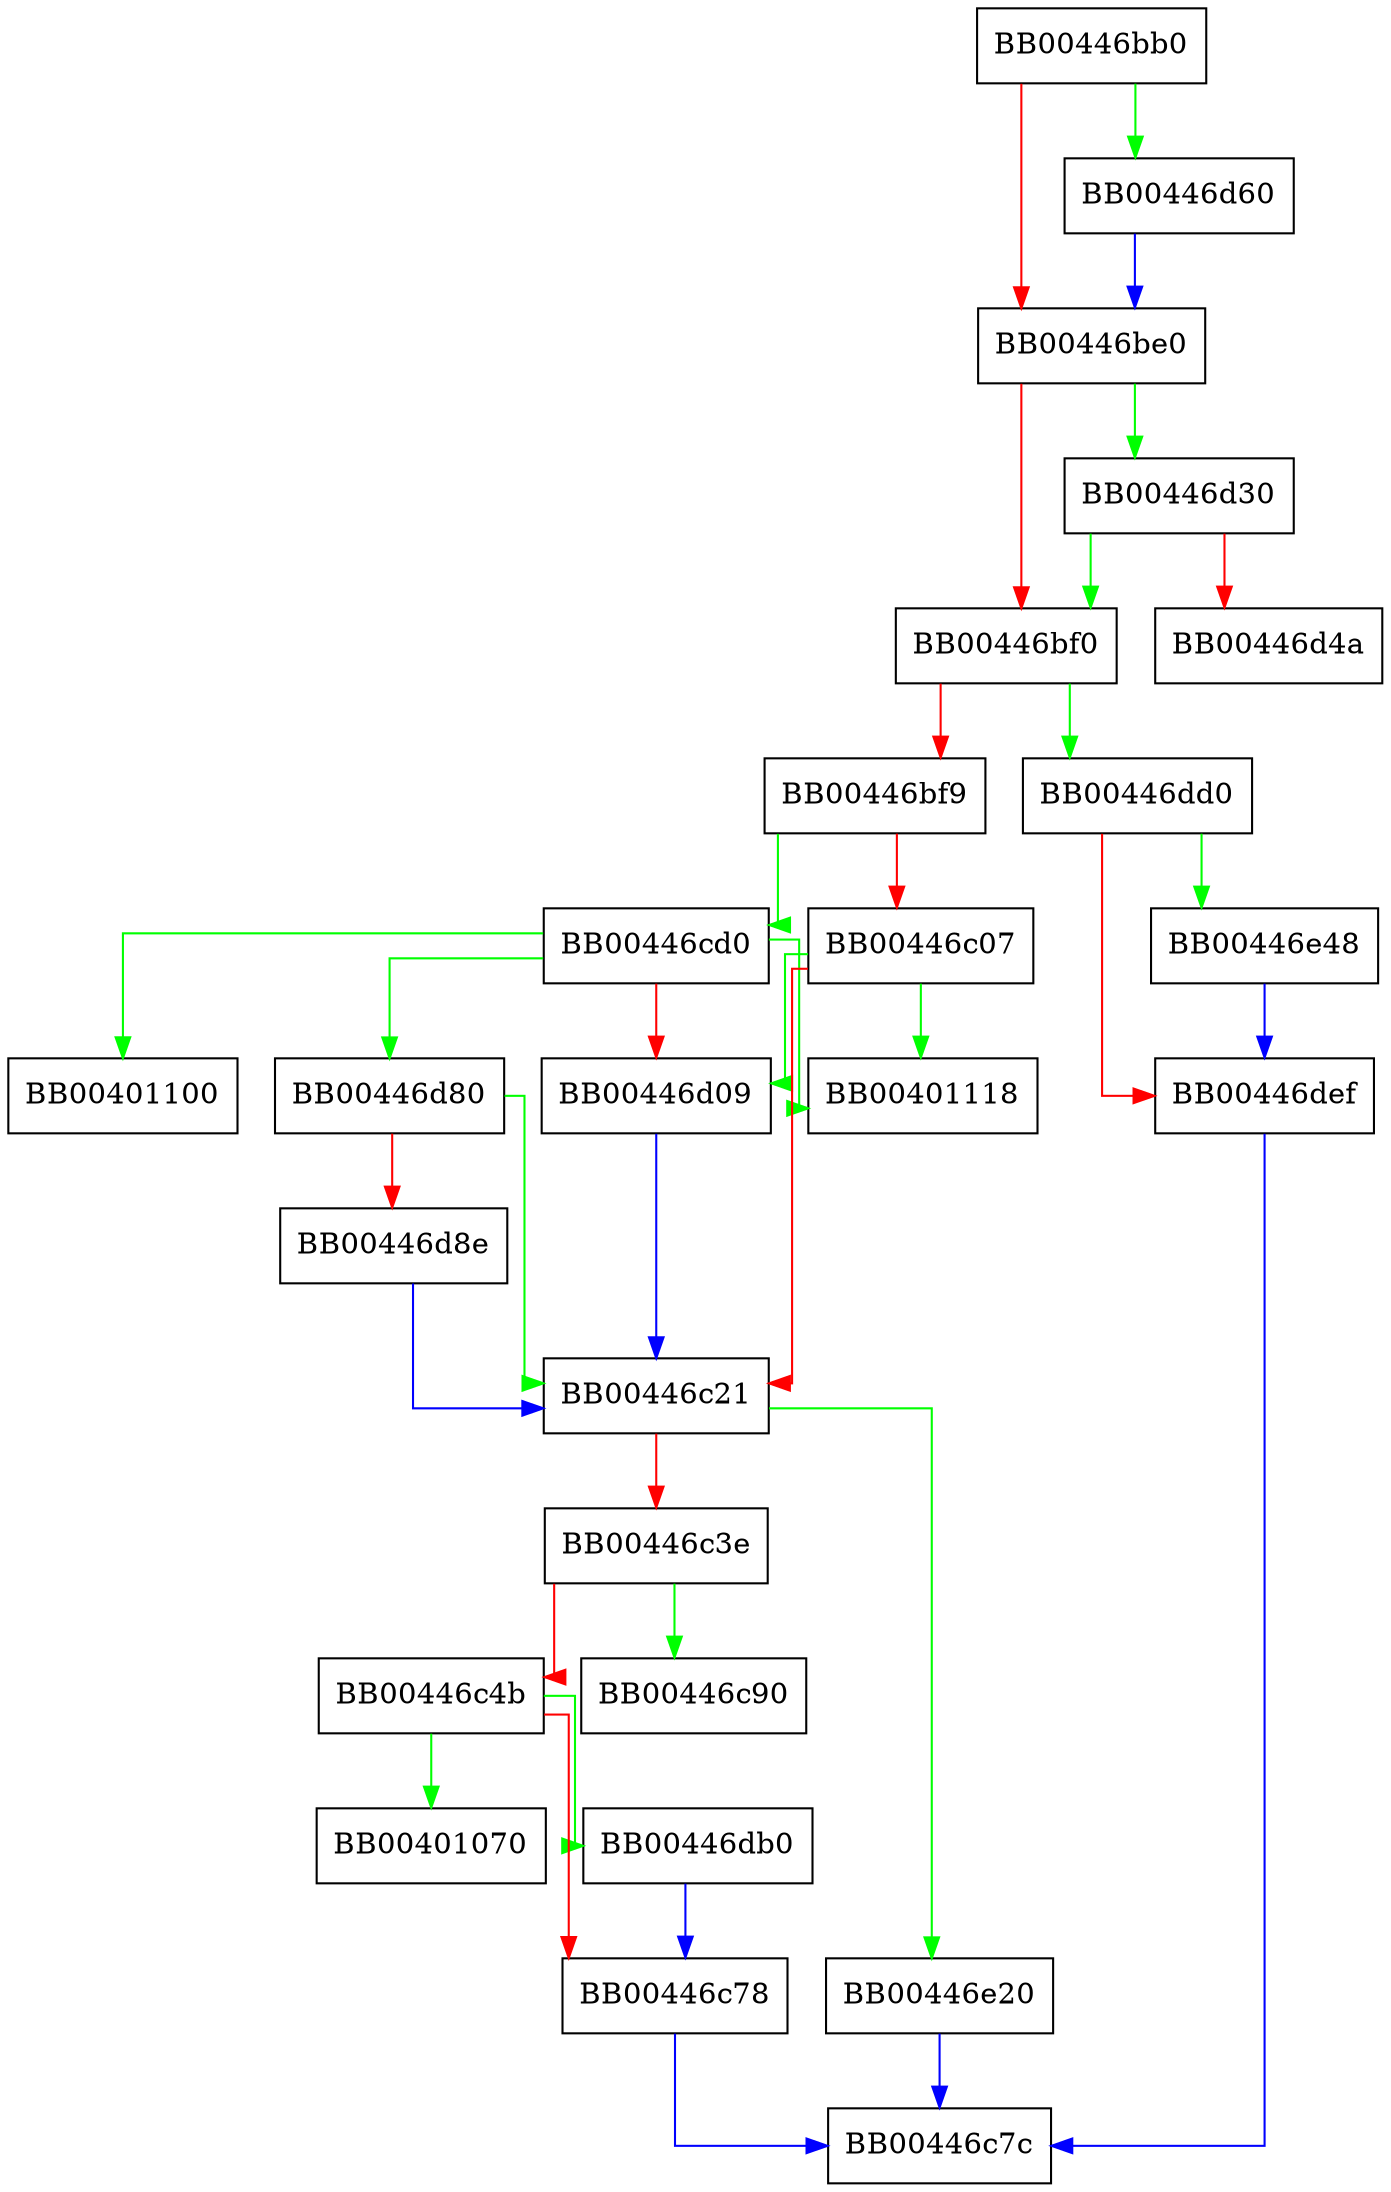 digraph psk_server_cb {
  node [shape="box"];
  graph [splines=ortho];
  BB00446bb0 -> BB00446d60 [color="green"];
  BB00446bb0 -> BB00446be0 [color="red"];
  BB00446be0 -> BB00446d30 [color="green"];
  BB00446be0 -> BB00446bf0 [color="red"];
  BB00446bf0 -> BB00446dd0 [color="green"];
  BB00446bf0 -> BB00446bf9 [color="red"];
  BB00446bf9 -> BB00446cd0 [color="green"];
  BB00446bf9 -> BB00446c07 [color="red"];
  BB00446c07 -> BB00401118 [color="green"];
  BB00446c07 -> BB00446d09 [color="green"];
  BB00446c07 -> BB00446c21 [color="red"];
  BB00446c21 -> BB00446e20 [color="green"];
  BB00446c21 -> BB00446c3e [color="red"];
  BB00446c3e -> BB00446c90 [color="green"];
  BB00446c3e -> BB00446c4b [color="red"];
  BB00446c4b -> BB00401070 [color="green"];
  BB00446c4b -> BB00446db0 [color="green"];
  BB00446c4b -> BB00446c78 [color="red"];
  BB00446c78 -> BB00446c7c [color="blue"];
  BB00446cd0 -> BB00401100 [color="green"];
  BB00446cd0 -> BB00401118 [color="green"];
  BB00446cd0 -> BB00446d80 [color="green"];
  BB00446cd0 -> BB00446d09 [color="red"];
  BB00446d09 -> BB00446c21 [color="blue"];
  BB00446d30 -> BB00446bf0 [color="green"];
  BB00446d30 -> BB00446d4a [color="red"];
  BB00446d60 -> BB00446be0 [color="blue"];
  BB00446d80 -> BB00446c21 [color="green"];
  BB00446d80 -> BB00446d8e [color="red"];
  BB00446d8e -> BB00446c21 [color="blue"];
  BB00446db0 -> BB00446c78 [color="blue"];
  BB00446dd0 -> BB00446e48 [color="green"];
  BB00446dd0 -> BB00446def [color="red"];
  BB00446def -> BB00446c7c [color="blue"];
  BB00446e20 -> BB00446c7c [color="blue"];
  BB00446e48 -> BB00446def [color="blue"];
}